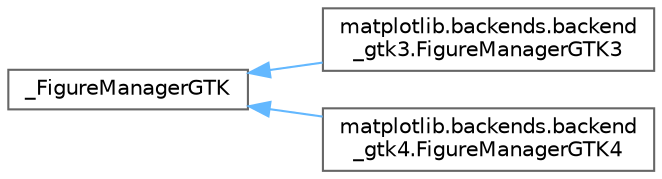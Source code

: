 digraph "Graphical Class Hierarchy"
{
 // LATEX_PDF_SIZE
  bgcolor="transparent";
  edge [fontname=Helvetica,fontsize=10,labelfontname=Helvetica,labelfontsize=10];
  node [fontname=Helvetica,fontsize=10,shape=box,height=0.2,width=0.4];
  rankdir="LR";
  Node0 [id="Node000000",label="_FigureManagerGTK",height=0.2,width=0.4,color="grey40", fillcolor="white", style="filled",URL="$da/d95/class__FigureManagerGTK.html",tooltip=" "];
  Node0 -> Node1 [id="edge2664_Node000000_Node000001",dir="back",color="steelblue1",style="solid",tooltip=" "];
  Node1 [id="Node000001",label="matplotlib.backends.backend\l_gtk3.FigureManagerGTK3",height=0.2,width=0.4,color="grey40", fillcolor="white", style="filled",URL="$d2/d69/classmatplotlib_1_1backends_1_1backend__gtk3_1_1FigureManagerGTK3.html",tooltip=" "];
  Node0 -> Node2 [id="edge2665_Node000000_Node000002",dir="back",color="steelblue1",style="solid",tooltip=" "];
  Node2 [id="Node000002",label="matplotlib.backends.backend\l_gtk4.FigureManagerGTK4",height=0.2,width=0.4,color="grey40", fillcolor="white", style="filled",URL="$db/d48/classmatplotlib_1_1backends_1_1backend__gtk4_1_1FigureManagerGTK4.html",tooltip=" "];
}
